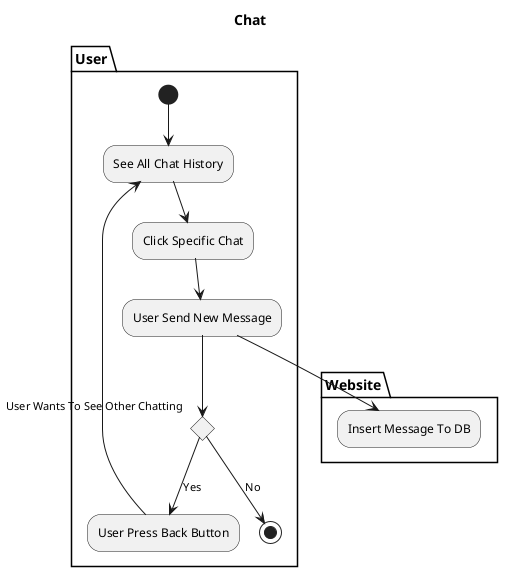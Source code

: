 @startuml
title Chat
partition User {
    (*)  --> "See All Chat History"
    --> "Click Specific Chat"
    --> "User Send New Message"
    If "User Wants To See Other Chatting" then
    --> [Yes] "User Press Back Button"
    --> "See All Chat History"
    else
    -->[No](*)
    Endif
}
partition Website {
    ' Message Save Asynchronous
    "User Send New Message" --> "Insert Message To DB" 
    
}
@enduml
